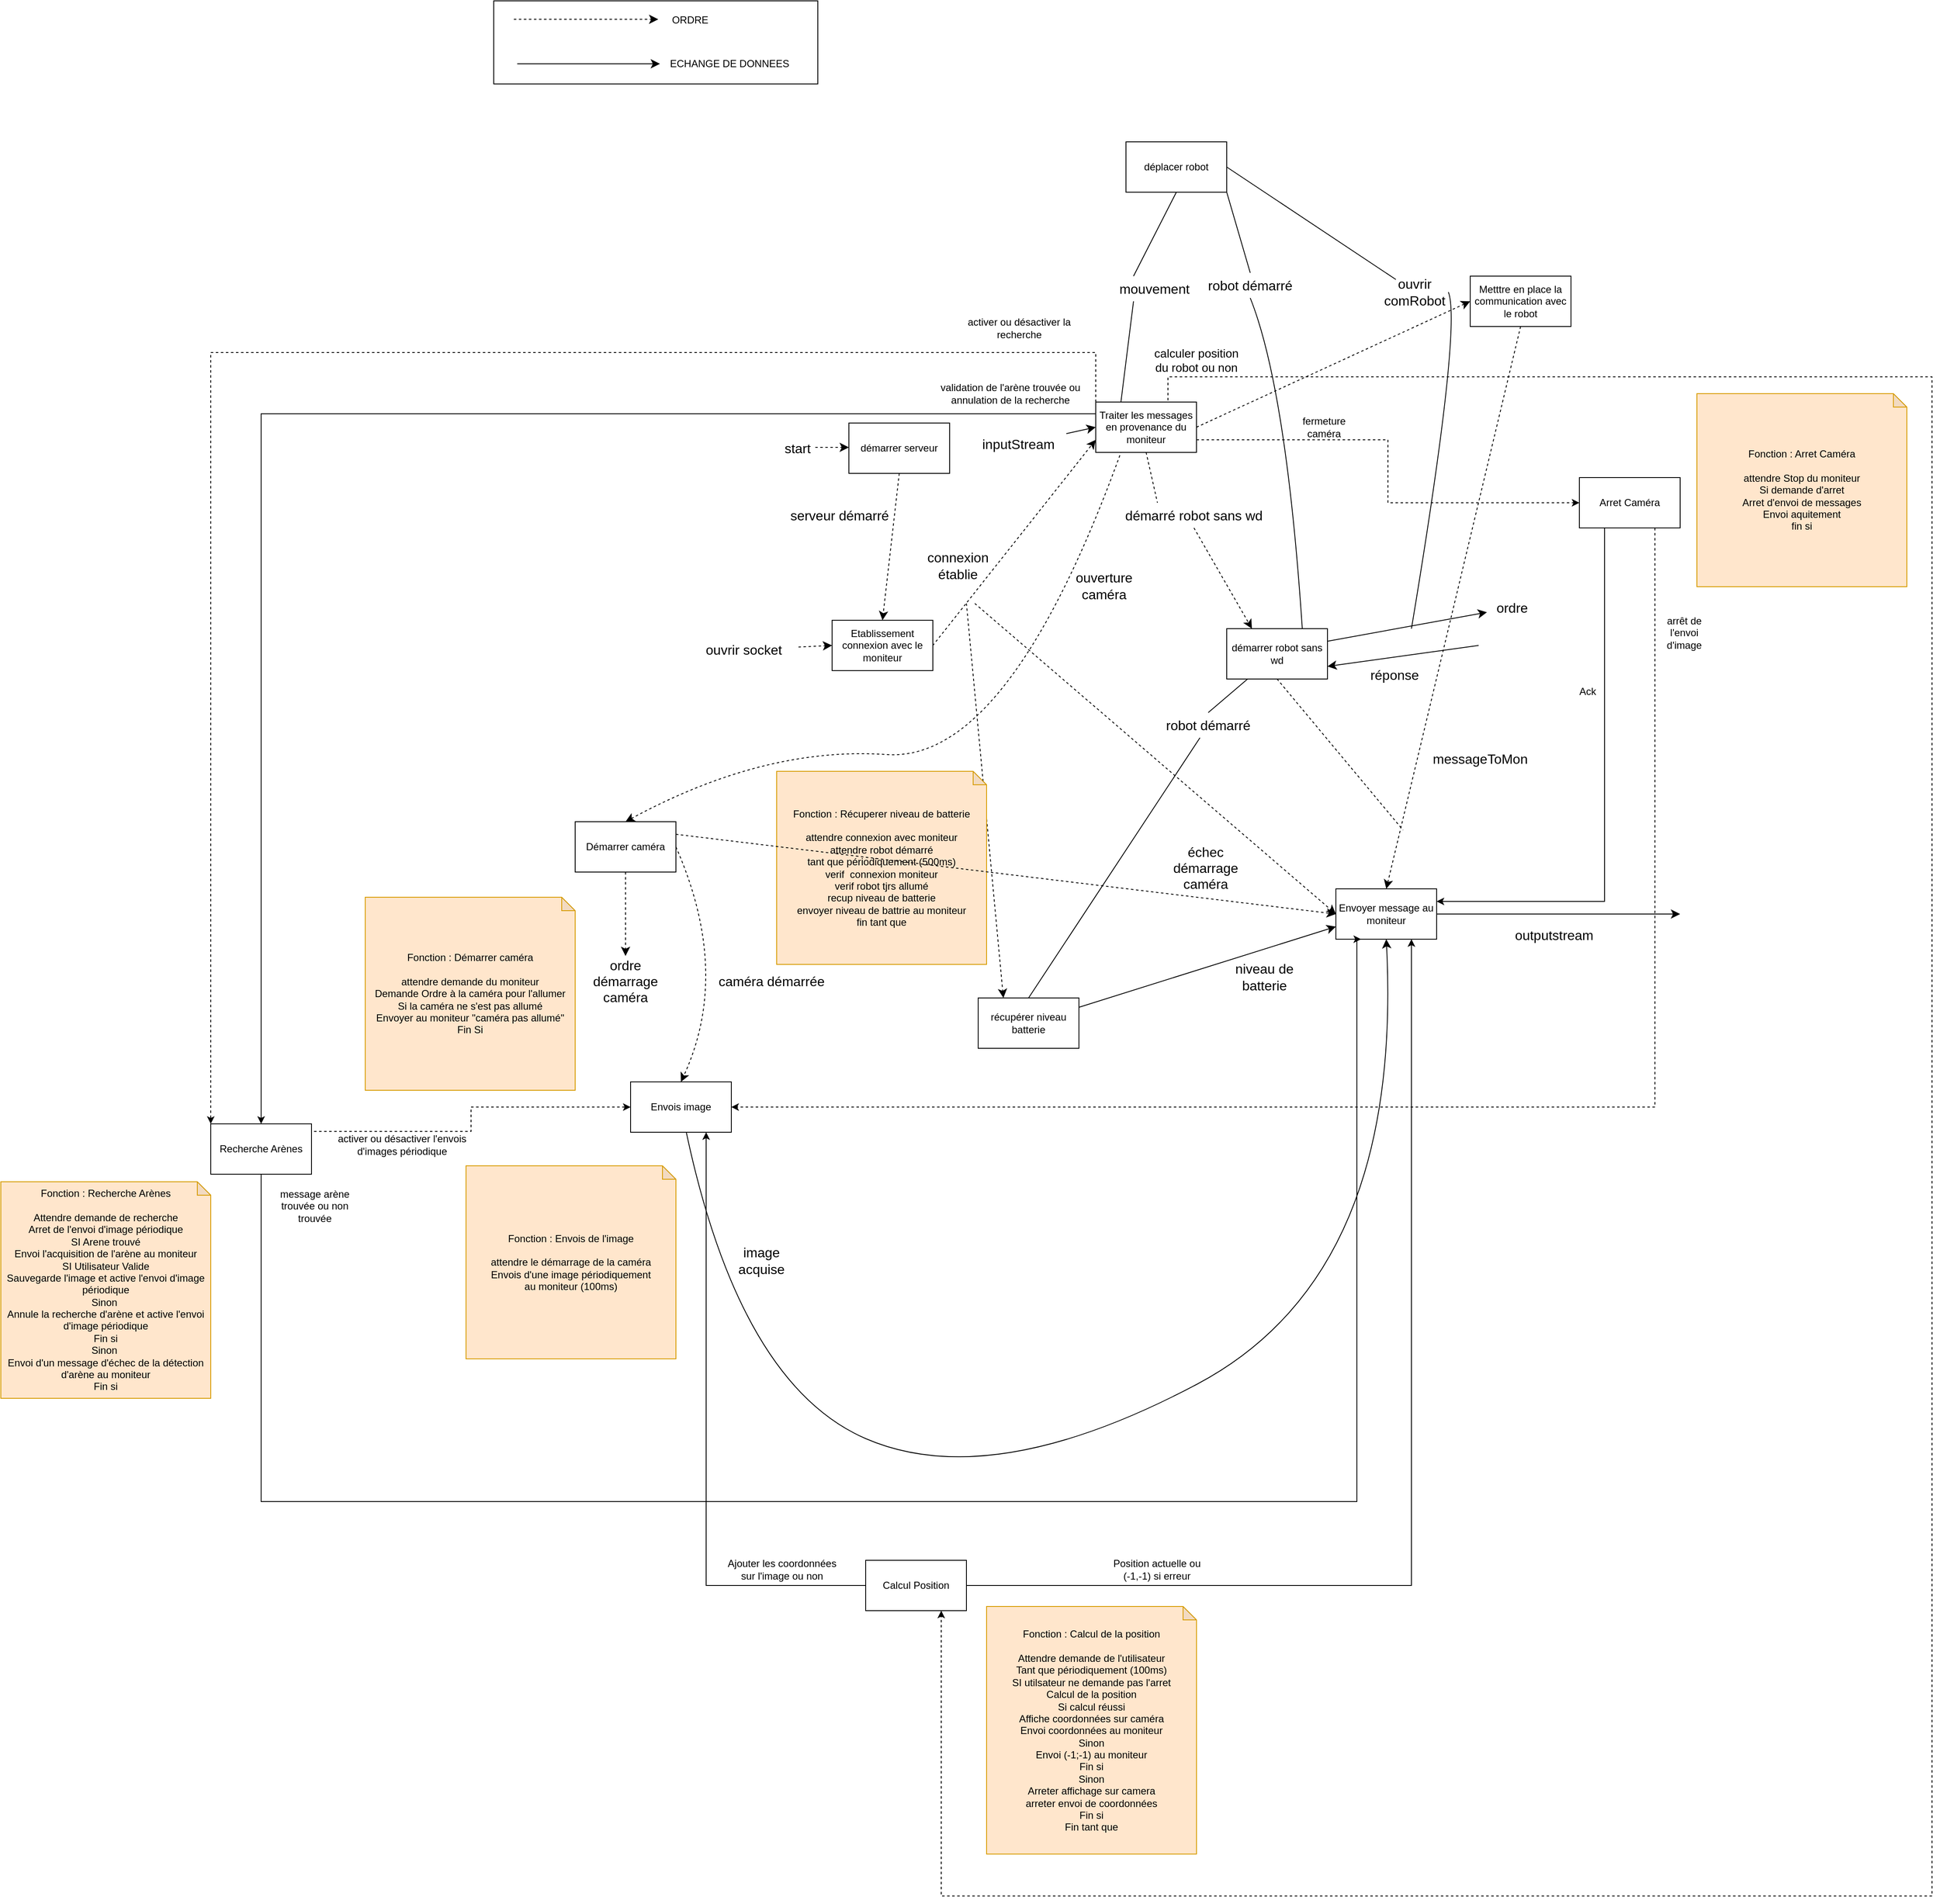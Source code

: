 <mxfile version="24.0.6" type="device">
  <diagram name="Page-1" id="9OnAVD34xfvfaQoLW88D">
    <mxGraphModel dx="3083" dy="1270" grid="0" gridSize="10" guides="1" tooltips="1" connect="1" arrows="1" fold="1" page="0" pageScale="1" pageWidth="827" pageHeight="1169" math="0" shadow="0">
      <root>
        <mxCell id="0" />
        <mxCell id="1" parent="0" />
        <mxCell id="pWdWMJ31CZePypWNVzOE-9" value="" style="rounded=0;whiteSpace=wrap;html=1;" vertex="1" parent="1">
          <mxGeometry x="-283" y="-238" width="386" height="99" as="geometry" />
        </mxCell>
        <UserObject label="" id="L3sTXf5K1S5_4LG_mOz2-11">
          <mxCell style="edgeStyle=none;curved=1;rounded=0;orthogonalLoop=1;jettySize=auto;html=1;exitX=0.5;exitY=1;exitDx=0;exitDy=0;entryX=0.5;entryY=0;entryDx=0;entryDy=0;fontSize=12;startSize=8;endSize=8;dashed=1;" parent="1" source="L3sTXf5K1S5_4LG_mOz2-1" target="L3sTXf5K1S5_4LG_mOz2-2" edge="1">
            <mxGeometry relative="1" as="geometry" />
          </mxCell>
        </UserObject>
        <mxCell id="L3sTXf5K1S5_4LG_mOz2-1" value="démarrer serveur" style="rounded=0;whiteSpace=wrap;html=1;" parent="1" vertex="1">
          <mxGeometry x="140" y="265" width="120" height="60" as="geometry" />
        </mxCell>
        <mxCell id="L3sTXf5K1S5_4LG_mOz2-14" style="edgeStyle=none;curved=1;rounded=0;orthogonalLoop=1;jettySize=auto;html=1;exitX=1;exitY=0.5;exitDx=0;exitDy=0;entryX=0;entryY=0.75;entryDx=0;entryDy=0;fontSize=12;startSize=8;endSize=8;dashed=1;" parent="1" source="L3sTXf5K1S5_4LG_mOz2-2" target="L3sTXf5K1S5_4LG_mOz2-4" edge="1">
          <mxGeometry relative="1" as="geometry">
            <mxPoint x="375" y="400" as="sourcePoint" />
          </mxGeometry>
        </mxCell>
        <mxCell id="L3sTXf5K1S5_4LG_mOz2-15" style="edgeStyle=none;curved=1;rounded=0;orthogonalLoop=1;jettySize=auto;html=1;entryX=0;entryY=0.5;entryDx=0;entryDy=0;fontSize=12;startSize=8;endSize=8;dashed=1;" parent="1" target="L3sTXf5K1S5_4LG_mOz2-7" edge="1">
          <mxGeometry relative="1" as="geometry">
            <mxPoint x="290" y="480" as="sourcePoint" />
          </mxGeometry>
        </mxCell>
        <mxCell id="L3sTXf5K1S5_4LG_mOz2-54" style="edgeStyle=none;curved=1;rounded=0;orthogonalLoop=1;jettySize=auto;html=1;entryX=0.25;entryY=0;entryDx=0;entryDy=0;fontSize=12;startSize=8;endSize=8;dashed=1;" parent="1" target="L3sTXf5K1S5_4LG_mOz2-51" edge="1">
          <mxGeometry relative="1" as="geometry">
            <mxPoint x="280" y="480" as="sourcePoint" />
          </mxGeometry>
        </mxCell>
        <mxCell id="L3sTXf5K1S5_4LG_mOz2-2" value="Etablissement connexion avec le moniteur" style="rounded=0;whiteSpace=wrap;html=1;" parent="1" vertex="1">
          <mxGeometry x="120" y="500" width="120" height="60" as="geometry" />
        </mxCell>
        <mxCell id="L3sTXf5K1S5_4LG_mOz2-17" style="edgeStyle=none;curved=1;rounded=0;orthogonalLoop=1;jettySize=auto;html=1;exitX=0.25;exitY=1;exitDx=0;exitDy=0;entryX=0.25;entryY=0;entryDx=0;entryDy=0;fontSize=12;startSize=8;endSize=8;endArrow=none;endFill=0;" parent="1" source="L3sTXf5K1S5_4LG_mOz2-41" target="L3sTXf5K1S5_4LG_mOz2-4" edge="1">
          <mxGeometry relative="1" as="geometry" />
        </mxCell>
        <mxCell id="L3sTXf5K1S5_4LG_mOz2-19" style="edgeStyle=none;curved=1;rounded=0;orthogonalLoop=1;jettySize=auto;html=1;exitX=0.5;exitY=1;exitDx=0;exitDy=0;entryX=0.75;entryY=0;entryDx=0;entryDy=0;fontSize=12;startSize=8;endSize=8;endArrow=none;endFill=0;" parent="1" source="L3sTXf5K1S5_4LG_mOz2-43" target="L3sTXf5K1S5_4LG_mOz2-5" edge="1">
          <mxGeometry relative="1" as="geometry">
            <Array as="points">
              <mxPoint x="661" y="224" />
            </Array>
          </mxGeometry>
        </mxCell>
        <mxCell id="L3sTXf5K1S5_4LG_mOz2-60" style="edgeStyle=none;curved=1;rounded=0;orthogonalLoop=1;jettySize=auto;html=1;exitX=1;exitY=0.5;exitDx=0;exitDy=0;fontSize=12;startSize=8;endSize=8;endArrow=none;endFill=0;" parent="1" source="L3sTXf5K1S5_4LG_mOz2-49" edge="1">
          <mxGeometry relative="1" as="geometry">
            <mxPoint x="810" y="510" as="targetPoint" />
            <Array as="points">
              <mxPoint x="870" y="150" />
            </Array>
          </mxGeometry>
        </mxCell>
        <mxCell id="L3sTXf5K1S5_4LG_mOz2-3" value="déplacer robot" style="rounded=0;whiteSpace=wrap;html=1;" parent="1" vertex="1">
          <mxGeometry x="470" y="-70" width="120" height="60" as="geometry" />
        </mxCell>
        <mxCell id="L3sTXf5K1S5_4LG_mOz2-9" style="edgeStyle=none;curved=1;rounded=0;orthogonalLoop=1;jettySize=auto;html=1;entryX=0;entryY=0.5;entryDx=0;entryDy=0;fontSize=12;startSize=8;endSize=8;dashed=1;" parent="1" source="L3sTXf5K1S5_4LG_mOz2-30" target="L3sTXf5K1S5_4LG_mOz2-2" edge="1">
          <mxGeometry relative="1" as="geometry">
            <mxPoint x="151" y="400" as="sourcePoint" />
          </mxGeometry>
        </mxCell>
        <mxCell id="L3sTXf5K1S5_4LG_mOz2-16" style="edgeStyle=none;curved=1;rounded=0;orthogonalLoop=1;jettySize=auto;html=1;exitX=0.5;exitY=1;exitDx=0;exitDy=0;entryX=0.25;entryY=0;entryDx=0;entryDy=0;fontSize=12;startSize=8;endSize=8;dashed=1;" parent="1" source="L3sTXf5K1S5_4LG_mOz2-44" target="L3sTXf5K1S5_4LG_mOz2-5" edge="1">
          <mxGeometry relative="1" as="geometry" />
        </mxCell>
        <mxCell id="L3sTXf5K1S5_4LG_mOz2-20" style="edgeStyle=none;curved=1;rounded=0;orthogonalLoop=1;jettySize=auto;html=1;exitX=1;exitY=0.5;exitDx=0;exitDy=0;entryX=0;entryY=0.5;entryDx=0;entryDy=0;fontSize=12;startSize=8;endSize=8;dashed=1;" parent="1" source="L3sTXf5K1S5_4LG_mOz2-4" target="L3sTXf5K1S5_4LG_mOz2-6" edge="1">
          <mxGeometry relative="1" as="geometry" />
        </mxCell>
        <mxCell id="yGGIavNJI8EcNuXHw7Ne-2" style="edgeStyle=orthogonalEdgeStyle;rounded=0;orthogonalLoop=1;jettySize=auto;html=1;exitX=1;exitY=0.75;exitDx=0;exitDy=0;entryX=0;entryY=0.5;entryDx=0;entryDy=0;dashed=1;" parent="1" source="L3sTXf5K1S5_4LG_mOz2-4" target="yGGIavNJI8EcNuXHw7Ne-1" edge="1">
          <mxGeometry relative="1" as="geometry" />
        </mxCell>
        <mxCell id="yGGIavNJI8EcNuXHw7Ne-19" style="edgeStyle=orthogonalEdgeStyle;rounded=0;orthogonalLoop=1;jettySize=auto;html=1;exitX=0;exitY=0;exitDx=0;exitDy=0;entryX=0.5;entryY=0;entryDx=0;entryDy=0;" parent="1" source="L3sTXf5K1S5_4LG_mOz2-4" target="yGGIavNJI8EcNuXHw7Ne-9" edge="1">
          <mxGeometry relative="1" as="geometry">
            <Array as="points">
              <mxPoint x="434" y="254" />
              <mxPoint x="-560" y="254" />
            </Array>
          </mxGeometry>
        </mxCell>
        <mxCell id="yGGIavNJI8EcNuXHw7Ne-33" style="edgeStyle=orthogonalEdgeStyle;rounded=0;orthogonalLoop=1;jettySize=auto;html=1;exitX=0;exitY=0;exitDx=0;exitDy=0;entryX=0;entryY=0;entryDx=0;entryDy=0;dashed=1;" parent="1" source="L3sTXf5K1S5_4LG_mOz2-4" target="yGGIavNJI8EcNuXHw7Ne-9" edge="1">
          <mxGeometry relative="1" as="geometry">
            <Array as="points">
              <mxPoint x="434" y="181" />
              <mxPoint x="-620" y="181" />
            </Array>
          </mxGeometry>
        </mxCell>
        <mxCell id="yGGIavNJI8EcNuXHw7Ne-34" style="edgeStyle=orthogonalEdgeStyle;rounded=0;orthogonalLoop=1;jettySize=auto;html=1;exitX=0.75;exitY=0;exitDx=0;exitDy=0;entryX=0.75;entryY=1;entryDx=0;entryDy=0;dashed=1;" parent="1" source="L3sTXf5K1S5_4LG_mOz2-4" target="yGGIavNJI8EcNuXHw7Ne-21" edge="1">
          <mxGeometry relative="1" as="geometry">
            <Array as="points">
              <mxPoint x="520" y="240" />
              <mxPoint x="520" y="210" />
              <mxPoint x="1430" y="210" />
              <mxPoint x="1430" y="2020" />
              <mxPoint x="250" y="2020" />
            </Array>
          </mxGeometry>
        </mxCell>
        <mxCell id="L3sTXf5K1S5_4LG_mOz2-4" value="Traiter les messages en provenance du moniteur" style="rounded=0;whiteSpace=wrap;html=1;" parent="1" vertex="1">
          <mxGeometry x="434" y="240" width="120" height="60" as="geometry" />
        </mxCell>
        <mxCell id="L3sTXf5K1S5_4LG_mOz2-22" style="edgeStyle=none;curved=1;rounded=0;orthogonalLoop=1;jettySize=auto;html=1;exitX=0.5;exitY=1;exitDx=0;exitDy=0;fontSize=12;startSize=8;endSize=8;endArrow=none;endFill=0;dashed=1;" parent="1" source="L3sTXf5K1S5_4LG_mOz2-5" edge="1">
          <mxGeometry relative="1" as="geometry">
            <mxPoint x="800" y="750" as="targetPoint" />
          </mxGeometry>
        </mxCell>
        <mxCell id="L3sTXf5K1S5_4LG_mOz2-23" style="edgeStyle=none;curved=1;rounded=0;orthogonalLoop=1;jettySize=auto;html=1;exitX=1;exitY=0.25;exitDx=0;exitDy=0;fontSize=12;startSize=8;endSize=8;" parent="1" source="L3sTXf5K1S5_4LG_mOz2-5" target="L3sTXf5K1S5_4LG_mOz2-47" edge="1">
          <mxGeometry relative="1" as="geometry">
            <mxPoint x="814" y="340" as="targetPoint" />
          </mxGeometry>
        </mxCell>
        <mxCell id="L3sTXf5K1S5_4LG_mOz2-55" style="edgeStyle=none;curved=1;rounded=0;orthogonalLoop=1;jettySize=auto;html=1;entryX=0.5;entryY=0;entryDx=0;entryDy=0;fontSize=12;startSize=8;endSize=8;endArrow=none;endFill=0;" parent="1" source="L3sTXf5K1S5_4LG_mOz2-56" target="L3sTXf5K1S5_4LG_mOz2-51" edge="1">
          <mxGeometry relative="1" as="geometry" />
        </mxCell>
        <mxCell id="L3sTXf5K1S5_4LG_mOz2-5" value="démarrer robot sans wd" style="rounded=0;whiteSpace=wrap;html=1;" parent="1" vertex="1">
          <mxGeometry x="590" y="510" width="120" height="60" as="geometry" />
        </mxCell>
        <mxCell id="L3sTXf5K1S5_4LG_mOz2-21" style="edgeStyle=none;curved=1;rounded=0;orthogonalLoop=1;jettySize=auto;html=1;exitX=0.5;exitY=1;exitDx=0;exitDy=0;entryX=0.5;entryY=0;entryDx=0;entryDy=0;fontSize=12;startSize=8;endSize=8;dashed=1;" parent="1" source="L3sTXf5K1S5_4LG_mOz2-6" target="L3sTXf5K1S5_4LG_mOz2-7" edge="1">
          <mxGeometry relative="1" as="geometry" />
        </mxCell>
        <mxCell id="L3sTXf5K1S5_4LG_mOz2-6" value="Metttre en place la communication avec le robot" style="rounded=0;whiteSpace=wrap;html=1;" parent="1" vertex="1">
          <mxGeometry x="880" y="90" width="120" height="60" as="geometry" />
        </mxCell>
        <mxCell id="L3sTXf5K1S5_4LG_mOz2-26" style="edgeStyle=none;curved=1;rounded=0;orthogonalLoop=1;jettySize=auto;html=1;fontSize=12;startSize=8;endSize=8;" parent="1" source="L3sTXf5K1S5_4LG_mOz2-7" edge="1">
          <mxGeometry relative="1" as="geometry">
            <mxPoint x="1130" y="850" as="targetPoint" />
            <Array as="points">
              <mxPoint x="1000" y="850" />
            </Array>
          </mxGeometry>
        </mxCell>
        <mxCell id="L3sTXf5K1S5_4LG_mOz2-7" value="Envoyer message au moniteur" style="rounded=0;whiteSpace=wrap;html=1;" parent="1" vertex="1">
          <mxGeometry x="720" y="820" width="120" height="60" as="geometry" />
        </mxCell>
        <mxCell id="L3sTXf5K1S5_4LG_mOz2-10" style="edgeStyle=none;curved=1;rounded=0;orthogonalLoop=1;jettySize=auto;html=1;entryX=0;entryY=0.5;entryDx=0;entryDy=0;fontSize=12;startSize=8;endSize=8;dashed=1;" parent="1" edge="1">
          <mxGeometry relative="1" as="geometry">
            <mxPoint x="100" y="294.0" as="sourcePoint" />
            <mxPoint x="140" y="294" as="targetPoint" />
          </mxGeometry>
        </mxCell>
        <mxCell id="L3sTXf5K1S5_4LG_mOz2-13" style="edgeStyle=none;curved=1;rounded=0;orthogonalLoop=1;jettySize=auto;html=1;entryX=0;entryY=0.5;entryDx=0;entryDy=0;fontSize=12;startSize=8;endSize=8;" parent="1" source="L3sTXf5K1S5_4LG_mOz2-37" target="L3sTXf5K1S5_4LG_mOz2-4" edge="1">
          <mxGeometry relative="1" as="geometry">
            <mxPoint x="384" y="260" as="sourcePoint" />
            <mxPoint x="394" y="170" as="targetPoint" />
            <Array as="points" />
          </mxGeometry>
        </mxCell>
        <mxCell id="L3sTXf5K1S5_4LG_mOz2-24" style="edgeStyle=none;curved=1;rounded=0;orthogonalLoop=1;jettySize=auto;html=1;fontSize=12;startSize=8;endSize=8;entryX=1;entryY=0.75;entryDx=0;entryDy=0;" parent="1" target="L3sTXf5K1S5_4LG_mOz2-5" edge="1">
          <mxGeometry relative="1" as="geometry">
            <mxPoint x="824" y="350" as="targetPoint" />
            <mxPoint x="890" y="530" as="sourcePoint" />
          </mxGeometry>
        </mxCell>
        <mxCell id="L3sTXf5K1S5_4LG_mOz2-28" value="outputstream" style="text;html=1;align=center;verticalAlign=middle;whiteSpace=wrap;rounded=0;fontSize=16;" parent="1" vertex="1">
          <mxGeometry x="950" y="860" width="60" height="30" as="geometry" />
        </mxCell>
        <mxCell id="L3sTXf5K1S5_4LG_mOz2-29" value="start" style="text;html=1;align=center;verticalAlign=middle;whiteSpace=wrap;rounded=0;fontSize=16;" parent="1" vertex="1">
          <mxGeometry x="49" y="280" width="60" height="30" as="geometry" />
        </mxCell>
        <mxCell id="L3sTXf5K1S5_4LG_mOz2-30" value="ouvrir socket" style="text;html=1;align=center;verticalAlign=middle;whiteSpace=wrap;rounded=0;fontSize=16;" parent="1" vertex="1">
          <mxGeometry x="-50" y="520" width="130" height="30" as="geometry" />
        </mxCell>
        <mxCell id="L3sTXf5K1S5_4LG_mOz2-33" value="serveur démarré" style="text;html=1;align=center;verticalAlign=middle;whiteSpace=wrap;rounded=0;fontSize=16;" parent="1" vertex="1">
          <mxGeometry x="49" y="360" width="160" height="30" as="geometry" />
        </mxCell>
        <mxCell id="L3sTXf5K1S5_4LG_mOz2-37" value="inputStream" style="text;html=1;align=center;verticalAlign=middle;whiteSpace=wrap;rounded=0;fontSize=16;" parent="1" vertex="1">
          <mxGeometry x="285" y="275" width="114" height="30" as="geometry" />
        </mxCell>
        <mxCell id="L3sTXf5K1S5_4LG_mOz2-38" style="edgeStyle=none;curved=1;rounded=0;orthogonalLoop=1;jettySize=auto;html=1;exitX=0.5;exitY=0;exitDx=0;exitDy=0;fontSize=12;startSize=8;endSize=8;" parent="1" source="L3sTXf5K1S5_4LG_mOz2-37" target="L3sTXf5K1S5_4LG_mOz2-37" edge="1">
          <mxGeometry relative="1" as="geometry" />
        </mxCell>
        <mxCell id="L3sTXf5K1S5_4LG_mOz2-40" value="" style="edgeStyle=none;curved=1;rounded=0;orthogonalLoop=1;jettySize=auto;html=1;exitX=0.5;exitY=1;exitDx=0;exitDy=0;entryX=0.25;entryY=0;entryDx=0;entryDy=0;fontSize=12;startSize=8;endSize=8;endArrow=none;endFill=0;" parent="1" source="L3sTXf5K1S5_4LG_mOz2-3" target="L3sTXf5K1S5_4LG_mOz2-41" edge="1">
          <mxGeometry relative="1" as="geometry">
            <mxPoint x="434" y="150" as="sourcePoint" />
            <mxPoint x="464" y="240" as="targetPoint" />
          </mxGeometry>
        </mxCell>
        <mxCell id="L3sTXf5K1S5_4LG_mOz2-41" value="mouvement" style="text;html=1;align=center;verticalAlign=middle;whiteSpace=wrap;rounded=0;fontSize=16;" parent="1" vertex="1">
          <mxGeometry x="454" y="90" width="100" height="30" as="geometry" />
        </mxCell>
        <mxCell id="L3sTXf5K1S5_4LG_mOz2-42" value="" style="edgeStyle=none;curved=1;rounded=0;orthogonalLoop=1;jettySize=auto;html=1;exitX=1;exitY=1;exitDx=0;exitDy=0;entryX=0.5;entryY=0;entryDx=0;entryDy=0;fontSize=12;startSize=8;endSize=8;endArrow=none;endFill=0;" parent="1" source="L3sTXf5K1S5_4LG_mOz2-3" target="L3sTXf5K1S5_4LG_mOz2-43" edge="1">
          <mxGeometry relative="1" as="geometry">
            <mxPoint x="494" y="150" as="sourcePoint" />
            <mxPoint x="584" y="360" as="targetPoint" />
            <Array as="points" />
          </mxGeometry>
        </mxCell>
        <mxCell id="L3sTXf5K1S5_4LG_mOz2-43" value="robot démarré" style="text;html=1;align=center;verticalAlign=middle;whiteSpace=wrap;rounded=0;fontSize=16;" parent="1" vertex="1">
          <mxGeometry x="560" y="86" width="116" height="30" as="geometry" />
        </mxCell>
        <mxCell id="L3sTXf5K1S5_4LG_mOz2-45" value="connexion établie" style="text;html=1;align=center;verticalAlign=middle;whiteSpace=wrap;rounded=0;fontSize=16;" parent="1" vertex="1">
          <mxGeometry x="240" y="420" width="60" height="30" as="geometry" />
        </mxCell>
        <mxCell id="L3sTXf5K1S5_4LG_mOz2-46" value="messageToMon" style="text;html=1;align=center;verticalAlign=middle;whiteSpace=wrap;rounded=0;fontSize=16;" parent="1" vertex="1">
          <mxGeometry x="827" y="650" width="130" height="30" as="geometry" />
        </mxCell>
        <mxCell id="L3sTXf5K1S5_4LG_mOz2-47" value="ordre" style="text;html=1;align=center;verticalAlign=middle;whiteSpace=wrap;rounded=0;fontSize=16;" parent="1" vertex="1">
          <mxGeometry x="900" y="470" width="60" height="30" as="geometry" />
        </mxCell>
        <mxCell id="L3sTXf5K1S5_4LG_mOz2-48" value="réponse" style="text;html=1;align=center;verticalAlign=middle;whiteSpace=wrap;rounded=0;fontSize=16;" parent="1" vertex="1">
          <mxGeometry x="760" y="550" width="60" height="30" as="geometry" />
        </mxCell>
        <mxCell id="L3sTXf5K1S5_4LG_mOz2-52" style="edgeStyle=none;curved=1;rounded=0;orthogonalLoop=1;jettySize=auto;html=1;entryX=0;entryY=0.75;entryDx=0;entryDy=0;fontSize=12;startSize=8;endSize=8;" parent="1" source="L3sTXf5K1S5_4LG_mOz2-51" target="L3sTXf5K1S5_4LG_mOz2-7" edge="1">
          <mxGeometry relative="1" as="geometry" />
        </mxCell>
        <mxCell id="L3sTXf5K1S5_4LG_mOz2-51" value="récupérer niveau batterie" style="rounded=0;whiteSpace=wrap;html=1;" parent="1" vertex="1">
          <mxGeometry x="294" y="950" width="120" height="60" as="geometry" />
        </mxCell>
        <mxCell id="L3sTXf5K1S5_4LG_mOz2-57" value="" style="edgeStyle=none;curved=1;rounded=0;orthogonalLoop=1;jettySize=auto;html=1;entryX=0.5;entryY=0;entryDx=0;entryDy=0;fontSize=12;startSize=8;endSize=8;endArrow=none;endFill=0;" parent="1" source="L3sTXf5K1S5_4LG_mOz2-5" target="L3sTXf5K1S5_4LG_mOz2-56" edge="1">
          <mxGeometry relative="1" as="geometry">
            <mxPoint x="539" y="430" as="sourcePoint" />
            <mxPoint x="473" y="560" as="targetPoint" />
          </mxGeometry>
        </mxCell>
        <mxCell id="L3sTXf5K1S5_4LG_mOz2-56" value="robot démarré" style="text;html=1;align=center;verticalAlign=middle;whiteSpace=wrap;rounded=0;fontSize=16;" parent="1" vertex="1">
          <mxGeometry x="510" y="610" width="116" height="30" as="geometry" />
        </mxCell>
        <mxCell id="L3sTXf5K1S5_4LG_mOz2-58" value="niveau de batterie" style="text;html=1;align=center;verticalAlign=middle;whiteSpace=wrap;rounded=0;fontSize=16;" parent="1" vertex="1">
          <mxGeometry x="577" y="910" width="116" height="30" as="geometry" />
        </mxCell>
        <mxCell id="L3sTXf5K1S5_4LG_mOz2-59" value="&lt;font color=&quot;#000000&quot;&gt;Fonction : Récuperer niveau de batterie&lt;/font&gt;&lt;div&gt;&lt;font color=&quot;#000000&quot;&gt;&lt;br&gt;&lt;/font&gt;&lt;/div&gt;&lt;div&gt;&lt;font color=&quot;#000000&quot;&gt;attendre connexion avec moniteur&lt;/font&gt;&lt;/div&gt;&lt;div&gt;&lt;font color=&quot;#000000&quot;&gt;attendre robot démarré&lt;/font&gt;&lt;/div&gt;&lt;div&gt;&lt;font color=&quot;#000000&quot;&gt;tant que périodiquement (500ms)&lt;/font&gt;&lt;/div&gt;&lt;div&gt;&lt;font color=&quot;#000000&quot;&gt;verif&amp;nbsp; connexion moniteur&lt;/font&gt;&lt;/div&gt;&lt;div&gt;&lt;font color=&quot;#000000&quot;&gt;verif robot tjrs allumé&lt;/font&gt;&lt;/div&gt;&lt;div&gt;&lt;font color=&quot;#000000&quot;&gt;recup niveau de batterie&lt;/font&gt;&lt;/div&gt;&lt;div&gt;&lt;font color=&quot;#000000&quot;&gt;envoyer niveau de battrie au moniteur&lt;/font&gt;&lt;/div&gt;&lt;div&gt;&lt;font color=&quot;#000000&quot;&gt;fin tant que&lt;/font&gt;&lt;/div&gt;" style="shape=note;whiteSpace=wrap;html=1;backgroundOutline=1;darkOpacity=0.05;size=16;fillColor=#ffe6cc;strokeColor=#d79b00;" parent="1" vertex="1">
          <mxGeometry x="54" y="680" width="250" height="230" as="geometry" />
        </mxCell>
        <mxCell id="L3sTXf5K1S5_4LG_mOz2-69" style="edgeStyle=none;curved=1;rounded=0;orthogonalLoop=1;jettySize=auto;html=1;exitX=0.5;exitY=0;exitDx=0;exitDy=0;fontSize=12;startSize=8;endSize=8;endArrow=none;endFill=0;startArrow=classic;startFill=1;entryX=0.25;entryY=1;entryDx=0;entryDy=0;dashed=1;" parent="1" source="L3sTXf5K1S5_4LG_mOz2-68" target="L3sTXf5K1S5_4LG_mOz2-4" edge="1">
          <mxGeometry relative="1" as="geometry">
            <mxPoint x="-330.0" y="755" as="targetPoint" />
            <Array as="points">
              <mxPoint x="40" y="650" />
              <mxPoint x="330" y="670" />
            </Array>
          </mxGeometry>
        </mxCell>
        <mxCell id="L3sTXf5K1S5_4LG_mOz2-71" style="edgeStyle=none;curved=1;rounded=0;orthogonalLoop=1;jettySize=auto;html=1;exitX=0.5;exitY=1;exitDx=0;exitDy=0;fontSize=12;startSize=8;endSize=8;dashed=1;" parent="1" source="L3sTXf5K1S5_4LG_mOz2-68" target="L3sTXf5K1S5_4LG_mOz2-72" edge="1">
          <mxGeometry relative="1" as="geometry">
            <mxPoint x="-126.571" y="900" as="targetPoint" />
          </mxGeometry>
        </mxCell>
        <mxCell id="L3sTXf5K1S5_4LG_mOz2-73" style="edgeStyle=none;curved=1;rounded=0;orthogonalLoop=1;jettySize=auto;html=1;exitX=1;exitY=0.25;exitDx=0;exitDy=0;fontSize=12;startSize=8;endSize=8;entryX=0;entryY=0.5;entryDx=0;entryDy=0;dashed=1;" parent="1" source="L3sTXf5K1S5_4LG_mOz2-68" target="L3sTXf5K1S5_4LG_mOz2-7" edge="1">
          <mxGeometry relative="1" as="geometry">
            <mxPoint x="-310" y="785" as="targetPoint" />
          </mxGeometry>
        </mxCell>
        <mxCell id="L3sTXf5K1S5_4LG_mOz2-68" value="Démarrer caméra" style="rounded=0;whiteSpace=wrap;html=1;" parent="1" vertex="1">
          <mxGeometry x="-186" y="740" width="120" height="60" as="geometry" />
        </mxCell>
        <mxCell id="L3sTXf5K1S5_4LG_mOz2-70" value="ouverture caméra" style="text;html=1;align=center;verticalAlign=middle;whiteSpace=wrap;rounded=0;fontSize=16;" parent="1" vertex="1">
          <mxGeometry x="414" y="444" width="60" height="30" as="geometry" />
        </mxCell>
        <mxCell id="L3sTXf5K1S5_4LG_mOz2-72" value="ordre démarrage caméra" style="text;html=1;align=center;verticalAlign=middle;whiteSpace=wrap;rounded=0;fontSize=16;" parent="1" vertex="1">
          <mxGeometry x="-156" y="900" width="60" height="60" as="geometry" />
        </mxCell>
        <mxCell id="L3sTXf5K1S5_4LG_mOz2-74" value="échec démarrage caméra" style="text;html=1;align=center;verticalAlign=middle;whiteSpace=wrap;rounded=0;fontSize=16;" parent="1" vertex="1">
          <mxGeometry x="535" y="780" width="60" height="30" as="geometry" />
        </mxCell>
        <mxCell id="L3sTXf5K1S5_4LG_mOz2-75" value="&lt;font color=&quot;#000000&quot;&gt;Fonction : Démarrer caméra&lt;/font&gt;&lt;div&gt;&lt;font color=&quot;#000000&quot;&gt;&lt;br&gt;&lt;/font&gt;&lt;/div&gt;&lt;div&gt;&lt;font color=&quot;#000000&quot;&gt;attendre demande du moniteur&lt;/font&gt;&lt;/div&gt;&lt;div&gt;&lt;font color=&quot;#000000&quot;&gt;Demande Ordre à la caméra pour l&#39;allumer&lt;/font&gt;&lt;/div&gt;&lt;div&gt;&lt;font color=&quot;#000000&quot;&gt;Si la caméra ne s&#39;est pas allumé&lt;/font&gt;&lt;/div&gt;&lt;div&gt;&lt;font color=&quot;#000000&quot;&gt;Envoyer au moniteur &quot;caméra pas allumé&quot;&lt;/font&gt;&lt;/div&gt;&lt;div&gt;&lt;font color=&quot;#000000&quot;&gt;Fin Si&lt;/font&gt;&lt;/div&gt;" style="shape=note;whiteSpace=wrap;html=1;backgroundOutline=1;darkOpacity=0.05;size=16;fillColor=#ffe6cc;strokeColor=#d79b00;" parent="1" vertex="1">
          <mxGeometry x="-436" y="830" width="250" height="230" as="geometry" />
        </mxCell>
        <mxCell id="L3sTXf5K1S5_4LG_mOz2-77" value="caméra démarrée" style="text;html=1;align=center;verticalAlign=middle;whiteSpace=wrap;rounded=0;fontSize=16;" parent="1" vertex="1">
          <mxGeometry x="-30" y="915" width="156" height="30" as="geometry" />
        </mxCell>
        <mxCell id="L3sTXf5K1S5_4LG_mOz2-79" style="edgeStyle=none;curved=1;rounded=0;orthogonalLoop=1;jettySize=auto;html=1;entryX=0.5;entryY=1;entryDx=0;entryDy=0;fontSize=12;startSize=8;endSize=8;" parent="1" source="L3sTXf5K1S5_4LG_mOz2-78" target="L3sTXf5K1S5_4LG_mOz2-7" edge="1">
          <mxGeometry relative="1" as="geometry">
            <Array as="points">
              <mxPoint x="10" y="1410" />
              <mxPoint x="310" y="1540" />
              <mxPoint x="800" y="1280" />
            </Array>
          </mxGeometry>
        </mxCell>
        <mxCell id="L3sTXf5K1S5_4LG_mOz2-78" value="Envois image" style="rounded=0;whiteSpace=wrap;html=1;" parent="1" vertex="1">
          <mxGeometry x="-120" y="1050" width="120" height="60" as="geometry" />
        </mxCell>
        <mxCell id="L3sTXf5K1S5_4LG_mOz2-80" style="edgeStyle=none;curved=1;rounded=0;orthogonalLoop=1;jettySize=auto;html=1;entryX=0.5;entryY=0;entryDx=0;entryDy=0;fontSize=12;startSize=8;endSize=8;dashed=1;exitX=1;exitY=0.5;exitDx=0;exitDy=0;" parent="1" source="L3sTXf5K1S5_4LG_mOz2-68" target="L3sTXf5K1S5_4LG_mOz2-78" edge="1">
          <mxGeometry relative="1" as="geometry">
            <mxPoint x="30" y="640" as="sourcePoint" />
            <mxPoint x="74" y="1110" as="targetPoint" />
            <Array as="points">
              <mxPoint y="920" />
            </Array>
          </mxGeometry>
        </mxCell>
        <mxCell id="L3sTXf5K1S5_4LG_mOz2-83" value="image&lt;div&gt;acquise&lt;/div&gt;" style="text;html=1;align=center;verticalAlign=middle;whiteSpace=wrap;rounded=0;fontSize=16;" parent="1" vertex="1">
          <mxGeometry x="6" y="1248" width="60" height="30" as="geometry" />
        </mxCell>
        <mxCell id="L3sTXf5K1S5_4LG_mOz2-84" value="&lt;font color=&quot;#000000&quot;&gt;Fonction : Envois de l&#39;image&lt;/font&gt;&lt;div&gt;&lt;font color=&quot;#000000&quot;&gt;&lt;br&gt;&lt;/font&gt;&lt;/div&gt;&lt;div&gt;&lt;font color=&quot;#000000&quot;&gt;attendre le démarrage de la caméra&lt;/font&gt;&lt;/div&gt;&lt;div&gt;&lt;font color=&quot;#000000&quot;&gt;Envois d&#39;une image périodiquement&lt;/font&gt;&lt;/div&gt;&lt;div&gt;&lt;font color=&quot;#000000&quot;&gt;au moniteur (100ms)&lt;/font&gt;&lt;/div&gt;" style="shape=note;whiteSpace=wrap;html=1;backgroundOutline=1;darkOpacity=0.05;size=16;fillColor=#ffe6cc;strokeColor=#d79b00;" parent="1" vertex="1">
          <mxGeometry x="-316" y="1150" width="250" height="230" as="geometry" />
        </mxCell>
        <mxCell id="yGGIavNJI8EcNuXHw7Ne-6" style="edgeStyle=orthogonalEdgeStyle;rounded=0;orthogonalLoop=1;jettySize=auto;html=1;exitX=0.25;exitY=1;exitDx=0;exitDy=0;entryX=1;entryY=0.25;entryDx=0;entryDy=0;" parent="1" source="yGGIavNJI8EcNuXHw7Ne-1" target="L3sTXf5K1S5_4LG_mOz2-7" edge="1">
          <mxGeometry relative="1" as="geometry" />
        </mxCell>
        <mxCell id="yGGIavNJI8EcNuXHw7Ne-1" value="Arret Caméra" style="rounded=0;whiteSpace=wrap;html=1;" parent="1" vertex="1">
          <mxGeometry x="1010" y="330" width="120" height="60" as="geometry" />
        </mxCell>
        <mxCell id="yGGIavNJI8EcNuXHw7Ne-3" value="fermeture caméra" style="text;html=1;align=center;verticalAlign=middle;whiteSpace=wrap;rounded=0;" parent="1" vertex="1">
          <mxGeometry x="676" y="255" width="60" height="30" as="geometry" />
        </mxCell>
        <mxCell id="yGGIavNJI8EcNuXHw7Ne-4" style="edgeStyle=orthogonalEdgeStyle;rounded=0;orthogonalLoop=1;jettySize=auto;html=1;exitX=0.75;exitY=1;exitDx=0;exitDy=0;entryX=1;entryY=0.5;entryDx=0;entryDy=0;dashed=1;" parent="1" source="yGGIavNJI8EcNuXHw7Ne-1" target="L3sTXf5K1S5_4LG_mOz2-78" edge="1">
          <mxGeometry relative="1" as="geometry" />
        </mxCell>
        <mxCell id="yGGIavNJI8EcNuXHw7Ne-5" value="arrêt de l&#39;envoi d&#39;image" style="text;html=1;align=center;verticalAlign=middle;whiteSpace=wrap;rounded=0;" parent="1" vertex="1">
          <mxGeometry x="1105" y="500" width="60" height="30" as="geometry" />
        </mxCell>
        <mxCell id="yGGIavNJI8EcNuXHw7Ne-7" value="Ack" style="text;html=1;align=center;verticalAlign=middle;whiteSpace=wrap;rounded=0;" parent="1" vertex="1">
          <mxGeometry x="990" y="570" width="60" height="30" as="geometry" />
        </mxCell>
        <mxCell id="yGGIavNJI8EcNuXHw7Ne-8" value="&lt;font color=&quot;#000000&quot;&gt;Fonction : Arret Caméra&lt;/font&gt;&lt;div&gt;&lt;font color=&quot;#000000&quot;&gt;&lt;br&gt;&lt;/font&gt;&lt;/div&gt;&lt;div&gt;&lt;font color=&quot;#000000&quot;&gt;attendre Stop du moniteur&lt;/font&gt;&lt;/div&gt;&lt;div&gt;&lt;span style=&quot;color: rgb(0, 0, 0); background-color: initial;&quot;&gt;Si demande d&#39;arret&lt;/span&gt;&lt;/div&gt;&lt;div&gt;&lt;font color=&quot;#000000&quot;&gt;Arret d&#39;envoi de messages&lt;/font&gt;&lt;/div&gt;&lt;div&gt;&lt;font color=&quot;#000000&quot;&gt;Envoi aquitement&lt;/font&gt;&lt;/div&gt;&lt;div&gt;&lt;font color=&quot;#000000&quot;&gt;fin si&lt;/font&gt;&lt;/div&gt;" style="shape=note;whiteSpace=wrap;html=1;backgroundOutline=1;darkOpacity=0.05;size=16;fillColor=#ffe6cc;strokeColor=#d79b00;" parent="1" vertex="1">
          <mxGeometry x="1150" y="230" width="250" height="230" as="geometry" />
        </mxCell>
        <mxCell id="yGGIavNJI8EcNuXHw7Ne-10" style="edgeStyle=orthogonalEdgeStyle;rounded=0;orthogonalLoop=1;jettySize=auto;html=1;exitX=1;exitY=0.5;exitDx=0;exitDy=0;entryX=0;entryY=0.5;entryDx=0;entryDy=0;dashed=1;" parent="1" source="yGGIavNJI8EcNuXHw7Ne-9" target="L3sTXf5K1S5_4LG_mOz2-78" edge="1">
          <mxGeometry relative="1" as="geometry">
            <Array as="points">
              <mxPoint x="-500" y="1109" />
              <mxPoint x="-310" y="1109" />
              <mxPoint x="-310" y="1080" />
            </Array>
          </mxGeometry>
        </mxCell>
        <mxCell id="yGGIavNJI8EcNuXHw7Ne-9" value="Recherche Arènes" style="rounded=0;whiteSpace=wrap;html=1;" parent="1" vertex="1">
          <mxGeometry x="-620" y="1100" width="120" height="60" as="geometry" />
        </mxCell>
        <mxCell id="yGGIavNJI8EcNuXHw7Ne-11" value="activer ou désactiver l&#39;envois d&#39;images périodique" style="text;html=1;align=center;verticalAlign=middle;whiteSpace=wrap;rounded=0;" parent="1" vertex="1">
          <mxGeometry x="-478" y="1110" width="172" height="30" as="geometry" />
        </mxCell>
        <mxCell id="yGGIavNJI8EcNuXHw7Ne-13" value="activer ou désactiver la recherche" style="text;html=1;align=center;verticalAlign=middle;whiteSpace=wrap;rounded=0;" parent="1" vertex="1">
          <mxGeometry x="266" y="137" width="154" height="30" as="geometry" />
        </mxCell>
        <mxCell id="yGGIavNJI8EcNuXHw7Ne-14" style="edgeStyle=orthogonalEdgeStyle;rounded=0;orthogonalLoop=1;jettySize=auto;html=1;entryX=0.25;entryY=1;entryDx=0;entryDy=0;" parent="1" source="yGGIavNJI8EcNuXHw7Ne-9" target="L3sTXf5K1S5_4LG_mOz2-7" edge="1">
          <mxGeometry relative="1" as="geometry">
            <Array as="points">
              <mxPoint x="-560" y="1550" />
              <mxPoint x="745" y="1550" />
              <mxPoint x="745" y="880" />
            </Array>
          </mxGeometry>
        </mxCell>
        <mxCell id="yGGIavNJI8EcNuXHw7Ne-15" value="message arène trouvée ou non trouvée" style="text;html=1;align=center;verticalAlign=middle;whiteSpace=wrap;rounded=0;" parent="1" vertex="1">
          <mxGeometry x="-556" y="1183" width="120" height="30" as="geometry" />
        </mxCell>
        <mxCell id="yGGIavNJI8EcNuXHw7Ne-17" value="&lt;font color=&quot;#000000&quot;&gt;Fonction : Recherche Arènes&lt;/font&gt;&lt;div&gt;&lt;font color=&quot;#000000&quot;&gt;&lt;br&gt;&lt;/font&gt;&lt;/div&gt;&lt;div&gt;&lt;font color=&quot;#000000&quot;&gt;Attendre demande de recherche&lt;/font&gt;&lt;/div&gt;&lt;div&gt;&lt;font color=&quot;#000000&quot;&gt;Arret de l&#39;envoi d&#39;image périodique&lt;/font&gt;&lt;/div&gt;&lt;div&gt;&lt;font color=&quot;#000000&quot;&gt;SI Arene trouvé&lt;/font&gt;&lt;/div&gt;&lt;div&gt;&lt;font color=&quot;#000000&quot;&gt;Envoi l&#39;acquisition de l&#39;arène au moniteur&lt;/font&gt;&lt;/div&gt;&lt;div&gt;&lt;font color=&quot;#000000&quot;&gt;SI Utilisateur Valide&lt;/font&gt;&lt;/div&gt;&lt;div&gt;Sauvegarde l&#39;image et active l&#39;envoi d&#39;image périodique&lt;/div&gt;&lt;div&gt;&lt;font color=&quot;#000000&quot;&gt;Sinon&amp;nbsp;&lt;/font&gt;&lt;/div&gt;&lt;div&gt;Annule la recherche d&#39;arène et active l&#39;envoi d&#39;image périodique&lt;/div&gt;&lt;div&gt;&lt;font color=&quot;#000000&quot;&gt;Fin si&lt;/font&gt;&lt;/div&gt;&lt;div&gt;&lt;font color=&quot;#000000&quot;&gt;Sinon&amp;nbsp;&lt;/font&gt;&lt;/div&gt;&lt;div&gt;Envoi d&#39;un message d&#39;échec de la détection d&#39;arène au moniteur&lt;/div&gt;&lt;div&gt;&lt;font color=&quot;#000000&quot;&gt;Fin si&lt;/font&gt;&lt;/div&gt;" style="shape=note;whiteSpace=wrap;html=1;backgroundOutline=1;darkOpacity=0.05;size=16;fillColor=#ffe6cc;strokeColor=#d79b00;" parent="1" vertex="1">
          <mxGeometry x="-870" y="1169" width="250" height="258" as="geometry" />
        </mxCell>
        <mxCell id="yGGIavNJI8EcNuXHw7Ne-18" value="" style="edgeStyle=none;curved=1;rounded=0;orthogonalLoop=1;jettySize=auto;html=1;exitX=0.5;exitY=1;exitDx=0;exitDy=0;entryX=0.25;entryY=0;entryDx=0;entryDy=0;fontSize=12;startSize=8;endSize=8;dashed=1;endArrow=none;endFill=0;" parent="1" source="L3sTXf5K1S5_4LG_mOz2-4" target="L3sTXf5K1S5_4LG_mOz2-44" edge="1">
          <mxGeometry relative="1" as="geometry">
            <mxPoint x="494" y="300" as="sourcePoint" />
            <mxPoint x="620" y="510" as="targetPoint" />
          </mxGeometry>
        </mxCell>
        <mxCell id="L3sTXf5K1S5_4LG_mOz2-44" value="démarré robot sans wd" style="text;html=1;align=center;verticalAlign=middle;whiteSpace=wrap;rounded=0;fontSize=16;" parent="1" vertex="1">
          <mxGeometry x="464" y="360" width="174" height="30" as="geometry" />
        </mxCell>
        <mxCell id="yGGIavNJI8EcNuXHw7Ne-20" value="validation de l&#39;arène trouvée ou annulation de la recherche" style="text;html=1;align=center;verticalAlign=middle;whiteSpace=wrap;rounded=0;" parent="1" vertex="1">
          <mxGeometry x="244" y="215" width="177" height="30" as="geometry" />
        </mxCell>
        <mxCell id="yGGIavNJI8EcNuXHw7Ne-23" style="edgeStyle=orthogonalEdgeStyle;rounded=0;orthogonalLoop=1;jettySize=auto;html=1;exitX=0;exitY=0.5;exitDx=0;exitDy=0;entryX=0.75;entryY=1;entryDx=0;entryDy=0;" parent="1" source="yGGIavNJI8EcNuXHw7Ne-21" target="L3sTXf5K1S5_4LG_mOz2-78" edge="1">
          <mxGeometry relative="1" as="geometry" />
        </mxCell>
        <mxCell id="yGGIavNJI8EcNuXHw7Ne-27" style="edgeStyle=orthogonalEdgeStyle;rounded=0;orthogonalLoop=1;jettySize=auto;html=1;entryX=0.75;entryY=1;entryDx=0;entryDy=0;" parent="1" source="yGGIavNJI8EcNuXHw7Ne-21" target="L3sTXf5K1S5_4LG_mOz2-7" edge="1">
          <mxGeometry relative="1" as="geometry" />
        </mxCell>
        <mxCell id="yGGIavNJI8EcNuXHw7Ne-21" value="Calcul Position" style="rounded=0;whiteSpace=wrap;html=1;" parent="1" vertex="1">
          <mxGeometry x="160" y="1620" width="120" height="60" as="geometry" />
        </mxCell>
        <mxCell id="yGGIavNJI8EcNuXHw7Ne-24" value="Ajouter les coordonnées sur l&#39;image ou non" style="text;html=1;align=center;verticalAlign=middle;whiteSpace=wrap;rounded=0;" parent="1" vertex="1">
          <mxGeometry x="-14" y="1616" width="149" height="30" as="geometry" />
        </mxCell>
        <mxCell id="yGGIavNJI8EcNuXHw7Ne-26" value="&lt;font style=&quot;font-size: 14px;&quot;&gt;calculer position du robot ou non&lt;/font&gt;" style="text;html=1;align=center;verticalAlign=middle;whiteSpace=wrap;rounded=0;" parent="1" vertex="1">
          <mxGeometry x="500" y="175" width="108" height="30" as="geometry" />
        </mxCell>
        <mxCell id="yGGIavNJI8EcNuXHw7Ne-28" value="Position actuelle ou (-1,-1) si erreur" style="text;html=1;align=center;verticalAlign=middle;whiteSpace=wrap;rounded=0;" parent="1" vertex="1">
          <mxGeometry x="441" y="1616" width="132" height="30" as="geometry" />
        </mxCell>
        <mxCell id="yGGIavNJI8EcNuXHw7Ne-29" value="&lt;font color=&quot;#000000&quot;&gt;Fonction : Calcul de la position&lt;/font&gt;&lt;div&gt;&lt;br&gt;&lt;/div&gt;&lt;div&gt;&lt;font color=&quot;#000000&quot;&gt;Attendre demande de l&#39;utilisateur&lt;/font&gt;&lt;/div&gt;&lt;div&gt;&lt;font color=&quot;#000000&quot;&gt;Tant que périodiquement (100ms)&lt;/font&gt;&lt;/div&gt;&lt;div&gt;&lt;font color=&quot;#000000&quot;&gt;SI utilsateur ne demande pas l&#39;arret&lt;/font&gt;&lt;/div&gt;&lt;div&gt;&lt;font color=&quot;#000000&quot;&gt;Calcul de la position&lt;/font&gt;&lt;/div&gt;&lt;div&gt;&lt;font color=&quot;#000000&quot;&gt;Si calcul réussi&lt;/font&gt;&lt;/div&gt;&lt;div&gt;&lt;font color=&quot;#000000&quot;&gt;Affiche coordonnées sur caméra&lt;/font&gt;&lt;/div&gt;&lt;div&gt;&lt;font color=&quot;#000000&quot;&gt;Envoi coordonnées au moniteur&lt;/font&gt;&lt;/div&gt;&lt;div&gt;&lt;font color=&quot;#000000&quot;&gt;Sinon&lt;/font&gt;&lt;/div&gt;&lt;div&gt;&lt;font color=&quot;#000000&quot;&gt;Envoi (-1;-1) au moniteur&lt;/font&gt;&lt;/div&gt;&lt;div&gt;&lt;font color=&quot;#000000&quot;&gt;Fin si&lt;/font&gt;&lt;/div&gt;&lt;div&gt;&lt;font color=&quot;#000000&quot;&gt;Sinon&lt;/font&gt;&lt;/div&gt;&lt;div&gt;&lt;font color=&quot;#000000&quot;&gt;Arreter affichage sur camera&lt;/font&gt;&lt;/div&gt;&lt;div&gt;&lt;font color=&quot;#000000&quot;&gt;arreter envoi de coordonnées&lt;/font&gt;&lt;/div&gt;&lt;div&gt;&lt;font color=&quot;#000000&quot;&gt;Fin si&lt;/font&gt;&lt;/div&gt;&lt;div&gt;&lt;font color=&quot;#000000&quot;&gt;Fin tant que&lt;/font&gt;&lt;/div&gt;" style="shape=note;whiteSpace=wrap;html=1;backgroundOutline=1;darkOpacity=0.05;size=16;fillColor=#ffe6cc;strokeColor=#d79b00;" parent="1" vertex="1">
          <mxGeometry x="304" y="1675" width="250" height="295" as="geometry" />
        </mxCell>
        <UserObject label="" id="pWdWMJ31CZePypWNVzOE-5">
          <mxCell style="edgeStyle=none;curved=1;rounded=0;orthogonalLoop=1;jettySize=auto;html=1;exitX=0.5;exitY=1;exitDx=0;exitDy=0;fontSize=12;startSize=8;endSize=8;dashed=1;" edge="1" parent="1">
            <mxGeometry relative="1" as="geometry">
              <mxPoint x="-259" y="-216" as="sourcePoint" />
              <mxPoint x="-87" y="-216" as="targetPoint" />
            </mxGeometry>
          </mxCell>
        </UserObject>
        <mxCell id="pWdWMJ31CZePypWNVzOE-6" style="edgeStyle=none;curved=1;rounded=0;orthogonalLoop=1;jettySize=auto;html=1;fontSize=12;startSize=8;endSize=8;" edge="1" parent="1">
          <mxGeometry relative="1" as="geometry">
            <mxPoint x="-85" y="-163" as="targetPoint" />
            <mxPoint x="-255" y="-163" as="sourcePoint" />
          </mxGeometry>
        </mxCell>
        <mxCell id="pWdWMJ31CZePypWNVzOE-7" value="ORDRE" style="text;html=1;align=center;verticalAlign=middle;whiteSpace=wrap;rounded=0;" vertex="1" parent="1">
          <mxGeometry x="-126" y="-230" width="154" height="30" as="geometry" />
        </mxCell>
        <mxCell id="pWdWMJ31CZePypWNVzOE-8" value="ECHANGE DE DONNEES" style="text;html=1;align=center;verticalAlign=middle;whiteSpace=wrap;rounded=0;" vertex="1" parent="1">
          <mxGeometry x="-79" y="-178" width="154" height="30" as="geometry" />
        </mxCell>
        <mxCell id="pWdWMJ31CZePypWNVzOE-14" value="" style="edgeStyle=none;curved=1;rounded=0;orthogonalLoop=1;jettySize=auto;html=1;exitX=1;exitY=0.5;exitDx=0;exitDy=0;fontSize=12;startSize=8;endSize=8;endArrow=none;endFill=0;" edge="1" parent="1" source="L3sTXf5K1S5_4LG_mOz2-3" target="L3sTXf5K1S5_4LG_mOz2-49">
          <mxGeometry relative="1" as="geometry">
            <mxPoint x="810" y="510" as="targetPoint" />
            <Array as="points" />
            <mxPoint x="590" y="-40" as="sourcePoint" />
          </mxGeometry>
        </mxCell>
        <mxCell id="L3sTXf5K1S5_4LG_mOz2-49" value="ouvrir comRobot" style="text;html=1;align=center;verticalAlign=middle;whiteSpace=wrap;rounded=0;fontSize=16;" parent="1" vertex="1">
          <mxGeometry x="774" y="94" width="80" height="30" as="geometry" />
        </mxCell>
      </root>
    </mxGraphModel>
  </diagram>
</mxfile>
